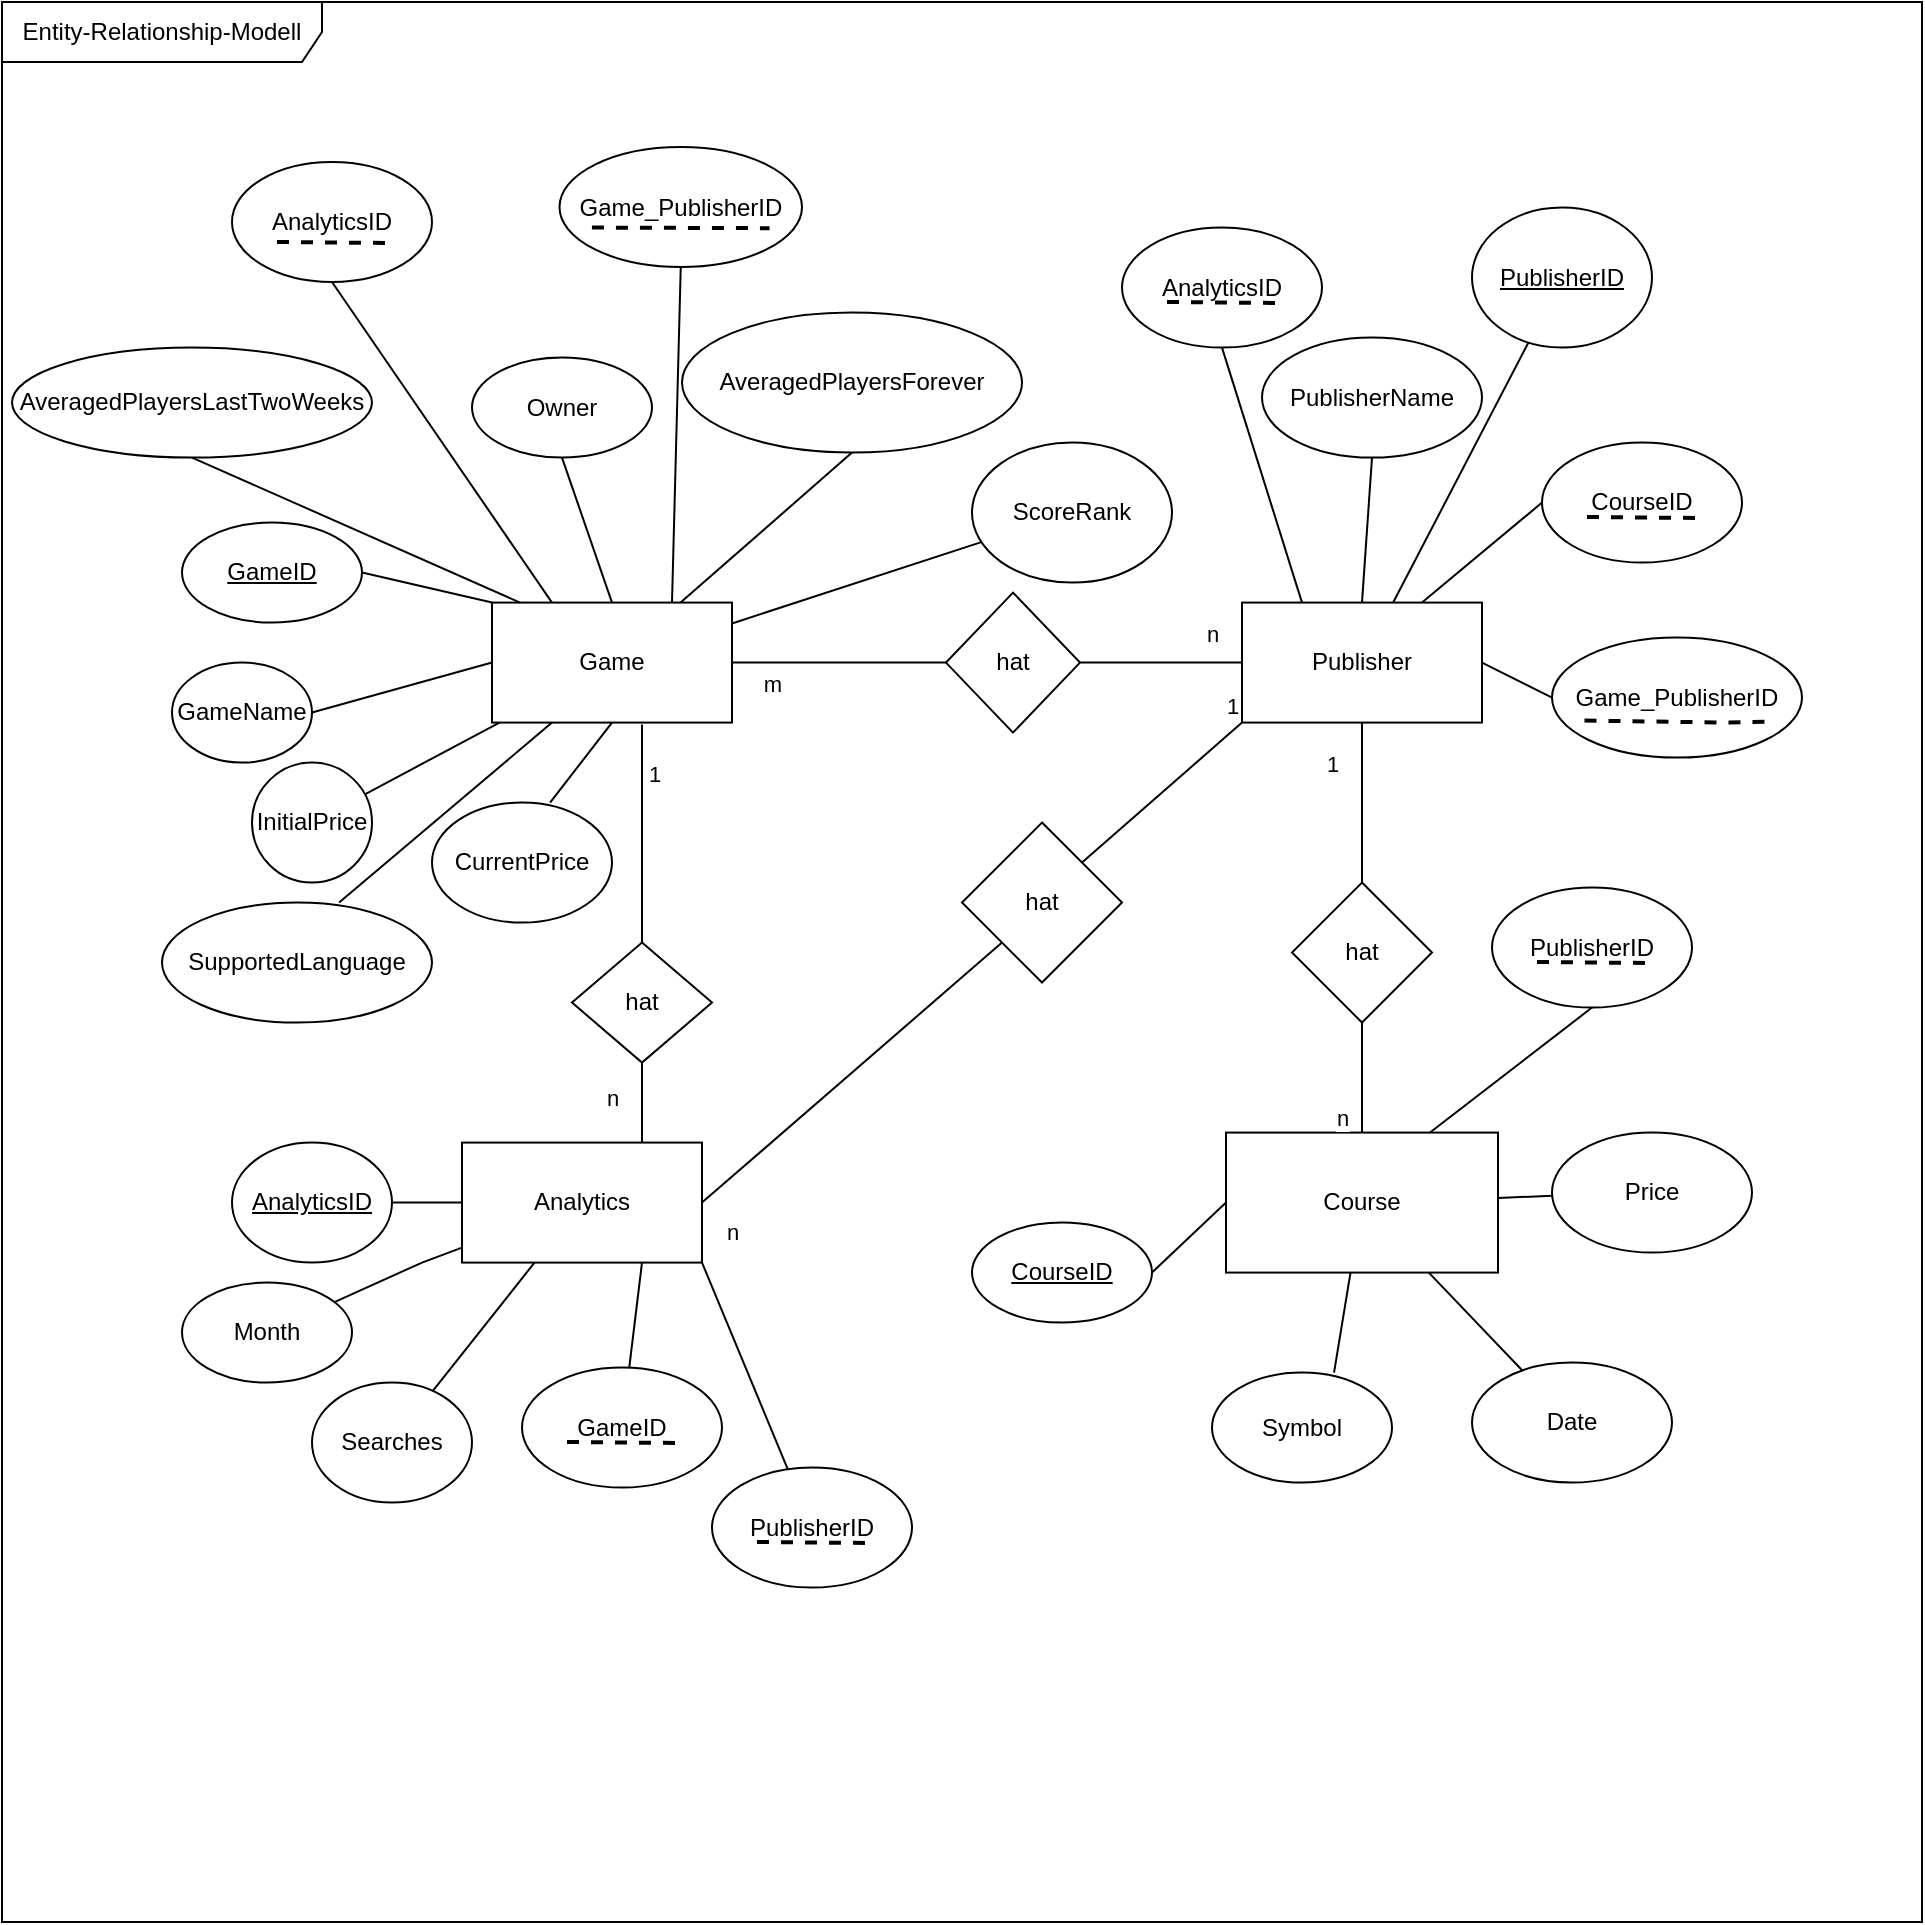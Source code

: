 <mxfile version="26.1.0">
  <diagram name="Page-1" id="uBUSxN6oMUStYOfofS0Z">
    <mxGraphModel dx="3088" dy="1907" grid="1" gridSize="10" guides="1" tooltips="1" connect="1" arrows="1" fold="1" page="1" pageScale="1" pageWidth="827" pageHeight="1169" math="0" shadow="0">
      <root>
        <mxCell id="0" />
        <mxCell id="1" parent="0" />
        <mxCell id="lahSlETp8_09CoaiddEQ-1" value="Entity-Relationship-Modell" style="shape=umlFrame;whiteSpace=wrap;html=1;pointerEvents=0;recursiveResize=0;container=1;collapsible=0;width=160;" parent="1" vertex="1">
          <mxGeometry x="-970" y="-80" width="960" height="960" as="geometry" />
        </mxCell>
        <mxCell id="lahSlETp8_09CoaiddEQ-7" value="Game" style="rounded=0;whiteSpace=wrap;html=1;" parent="lahSlETp8_09CoaiddEQ-1" vertex="1">
          <mxGeometry x="245" y="300.29" width="120" height="60" as="geometry" />
        </mxCell>
        <mxCell id="lahSlETp8_09CoaiddEQ-8" value="&lt;u&gt;GameID&lt;/u&gt;" style="ellipse;whiteSpace=wrap;html=1;" parent="lahSlETp8_09CoaiddEQ-1" vertex="1">
          <mxGeometry x="90" y="260.29" width="90" height="50" as="geometry" />
        </mxCell>
        <mxCell id="lahSlETp8_09CoaiddEQ-9" value="" style="endArrow=none;html=1;rounded=0;exitX=0;exitY=0;exitDx=0;exitDy=0;entryX=1;entryY=0.5;entryDx=0;entryDy=0;" parent="lahSlETp8_09CoaiddEQ-1" source="lahSlETp8_09CoaiddEQ-7" target="lahSlETp8_09CoaiddEQ-8" edge="1">
          <mxGeometry width="50" height="50" relative="1" as="geometry">
            <mxPoint x="375" y="380.29" as="sourcePoint" />
            <mxPoint x="162" y="303.29" as="targetPoint" />
          </mxGeometry>
        </mxCell>
        <mxCell id="lahSlETp8_09CoaiddEQ-10" value="GameName" style="ellipse;whiteSpace=wrap;html=1;" parent="lahSlETp8_09CoaiddEQ-1" vertex="1">
          <mxGeometry x="85" y="330.29" width="70" height="50" as="geometry" />
        </mxCell>
        <mxCell id="lahSlETp8_09CoaiddEQ-12" value="InitialPrice" style="ellipse;whiteSpace=wrap;html=1;aspect=fixed;" parent="lahSlETp8_09CoaiddEQ-1" vertex="1">
          <mxGeometry x="125" y="380.29" width="60" height="60" as="geometry" />
        </mxCell>
        <mxCell id="lahSlETp8_09CoaiddEQ-13" value="CurrentPrice" style="ellipse;whiteSpace=wrap;html=1;" parent="lahSlETp8_09CoaiddEQ-1" vertex="1">
          <mxGeometry x="215" y="400.29" width="90" height="60" as="geometry" />
        </mxCell>
        <mxCell id="lahSlETp8_09CoaiddEQ-14" value="" style="endArrow=none;html=1;rounded=0;exitX=1;exitY=0.5;exitDx=0;exitDy=0;entryX=0;entryY=0.5;entryDx=0;entryDy=0;" parent="lahSlETp8_09CoaiddEQ-1" source="lahSlETp8_09CoaiddEQ-10" target="lahSlETp8_09CoaiddEQ-7" edge="1">
          <mxGeometry width="50" height="50" relative="1" as="geometry">
            <mxPoint x="375" y="380.29" as="sourcePoint" />
            <mxPoint x="425" y="330.29" as="targetPoint" />
          </mxGeometry>
        </mxCell>
        <mxCell id="lahSlETp8_09CoaiddEQ-15" value="" style="endArrow=none;html=1;rounded=0;" parent="lahSlETp8_09CoaiddEQ-1" source="lahSlETp8_09CoaiddEQ-12" target="lahSlETp8_09CoaiddEQ-7" edge="1">
          <mxGeometry width="50" height="50" relative="1" as="geometry">
            <mxPoint x="375" y="380.29" as="sourcePoint" />
            <mxPoint x="425" y="330.29" as="targetPoint" />
          </mxGeometry>
        </mxCell>
        <mxCell id="lahSlETp8_09CoaiddEQ-16" value="" style="endArrow=none;html=1;rounded=0;exitX=0.5;exitY=1;exitDx=0;exitDy=0;entryX=0.656;entryY=0;entryDx=0;entryDy=0;entryPerimeter=0;" parent="lahSlETp8_09CoaiddEQ-1" source="lahSlETp8_09CoaiddEQ-7" target="lahSlETp8_09CoaiddEQ-13" edge="1">
          <mxGeometry width="50" height="50" relative="1" as="geometry">
            <mxPoint x="375" y="380.29" as="sourcePoint" />
            <mxPoint x="425" y="330.29" as="targetPoint" />
          </mxGeometry>
        </mxCell>
        <mxCell id="lahSlETp8_09CoaiddEQ-17" value="Owner" style="ellipse;whiteSpace=wrap;html=1;" parent="lahSlETp8_09CoaiddEQ-1" vertex="1">
          <mxGeometry x="235" y="177.79" width="90" height="50" as="geometry" />
        </mxCell>
        <mxCell id="lahSlETp8_09CoaiddEQ-18" value="AveragedPlayersForever" style="ellipse;whiteSpace=wrap;html=1;" parent="lahSlETp8_09CoaiddEQ-1" vertex="1">
          <mxGeometry x="340" y="155.29" width="170" height="70" as="geometry" />
        </mxCell>
        <mxCell id="lahSlETp8_09CoaiddEQ-19" value="AveragedPlayersLastTwoWeeks" style="ellipse;whiteSpace=wrap;html=1;" parent="lahSlETp8_09CoaiddEQ-1" vertex="1">
          <mxGeometry x="5" y="172.79" width="180" height="55" as="geometry" />
        </mxCell>
        <mxCell id="lahSlETp8_09CoaiddEQ-20" value="" style="endArrow=none;html=1;rounded=0;entryX=0.5;entryY=0;entryDx=0;entryDy=0;exitX=0.5;exitY=1;exitDx=0;exitDy=0;" parent="lahSlETp8_09CoaiddEQ-1" source="lahSlETp8_09CoaiddEQ-17" target="lahSlETp8_09CoaiddEQ-7" edge="1">
          <mxGeometry width="50" height="50" relative="1" as="geometry">
            <mxPoint x="290" y="270.29" as="sourcePoint" />
            <mxPoint x="425" y="500.29" as="targetPoint" />
          </mxGeometry>
        </mxCell>
        <mxCell id="lahSlETp8_09CoaiddEQ-21" value="" style="endArrow=none;html=1;rounded=0;entryX=0.5;entryY=1;entryDx=0;entryDy=0;" parent="lahSlETp8_09CoaiddEQ-1" source="lahSlETp8_09CoaiddEQ-7" target="lahSlETp8_09CoaiddEQ-18" edge="1">
          <mxGeometry width="50" height="50" relative="1" as="geometry">
            <mxPoint x="375" y="460.29" as="sourcePoint" />
            <mxPoint x="400.543" y="232.285" as="targetPoint" />
          </mxGeometry>
        </mxCell>
        <mxCell id="lahSlETp8_09CoaiddEQ-25" value="Publisher" style="rounded=0;whiteSpace=wrap;html=1;" parent="lahSlETp8_09CoaiddEQ-1" vertex="1">
          <mxGeometry x="620" y="300.29" width="120" height="60" as="geometry" />
        </mxCell>
        <mxCell id="lahSlETp8_09CoaiddEQ-29" value="hat" style="rhombus;whiteSpace=wrap;html=1;" parent="lahSlETp8_09CoaiddEQ-1" vertex="1">
          <mxGeometry x="472" y="295.29" width="67" height="70" as="geometry" />
        </mxCell>
        <mxCell id="lahSlETp8_09CoaiddEQ-30" value="" style="endArrow=none;html=1;rounded=0;entryX=0;entryY=0.5;entryDx=0;entryDy=0;exitX=1;exitY=0.5;exitDx=0;exitDy=0;" parent="lahSlETp8_09CoaiddEQ-1" source="lahSlETp8_09CoaiddEQ-7" target="lahSlETp8_09CoaiddEQ-29" edge="1">
          <mxGeometry width="50" height="50" relative="1" as="geometry">
            <mxPoint x="375" y="490.29" as="sourcePoint" />
            <mxPoint x="425" y="440.29" as="targetPoint" />
          </mxGeometry>
        </mxCell>
        <mxCell id="lahSlETp8_09CoaiddEQ-35" value="m" style="edgeLabel;html=1;align=center;verticalAlign=middle;resizable=0;points=[];" parent="lahSlETp8_09CoaiddEQ-30" vertex="1" connectable="0">
          <mxGeometry x="-0.028" y="-4" relative="1" as="geometry">
            <mxPoint x="-32" y="6" as="offset" />
          </mxGeometry>
        </mxCell>
        <mxCell id="lahSlETp8_09CoaiddEQ-28" value="" style="endArrow=none;html=1;rounded=0;entryX=0;entryY=0.5;entryDx=0;entryDy=0;exitX=1;exitY=0.5;exitDx=0;exitDy=0;" parent="lahSlETp8_09CoaiddEQ-1" source="lahSlETp8_09CoaiddEQ-29" target="lahSlETp8_09CoaiddEQ-25" edge="1">
          <mxGeometry width="50" height="50" relative="1" as="geometry">
            <mxPoint x="575" y="325.29" as="sourcePoint" />
            <mxPoint x="425" y="440.29" as="targetPoint" />
          </mxGeometry>
        </mxCell>
        <mxCell id="lahSlETp8_09CoaiddEQ-36" value="n" style="edgeLabel;html=1;align=center;verticalAlign=middle;resizable=0;points=[];" parent="lahSlETp8_09CoaiddEQ-28" vertex="1" connectable="0">
          <mxGeometry x="-0.019" relative="1" as="geometry">
            <mxPoint x="26" y="-15" as="offset" />
          </mxGeometry>
        </mxCell>
        <mxCell id="lahSlETp8_09CoaiddEQ-47" value="&lt;u&gt;PublisherID&lt;/u&gt;" style="ellipse;whiteSpace=wrap;html=1;" parent="lahSlETp8_09CoaiddEQ-1" vertex="1">
          <mxGeometry x="735" y="102.79" width="90" height="70" as="geometry" />
        </mxCell>
        <mxCell id="lahSlETp8_09CoaiddEQ-48" value="" style="endArrow=none;html=1;rounded=0;" parent="lahSlETp8_09CoaiddEQ-1" source="lahSlETp8_09CoaiddEQ-47" target="lahSlETp8_09CoaiddEQ-25" edge="1">
          <mxGeometry width="50" height="50" relative="1" as="geometry">
            <mxPoint x="385" y="490.29" as="sourcePoint" />
            <mxPoint x="435" y="440.29" as="targetPoint" />
          </mxGeometry>
        </mxCell>
        <mxCell id="lahSlETp8_09CoaiddEQ-49" value="ScoreRank" style="ellipse;whiteSpace=wrap;html=1;" parent="lahSlETp8_09CoaiddEQ-1" vertex="1">
          <mxGeometry x="485" y="220.29" width="100" height="70" as="geometry" />
        </mxCell>
        <mxCell id="lahSlETp8_09CoaiddEQ-50" value="" style="endArrow=none;html=1;rounded=0;" parent="lahSlETp8_09CoaiddEQ-1" source="lahSlETp8_09CoaiddEQ-7" target="lahSlETp8_09CoaiddEQ-49" edge="1">
          <mxGeometry width="50" height="50" relative="1" as="geometry">
            <mxPoint x="385" y="490.29" as="sourcePoint" />
            <mxPoint x="435" y="440.29" as="targetPoint" />
          </mxGeometry>
        </mxCell>
        <mxCell id="lahSlETp8_09CoaiddEQ-51" value="Course" style="rounded=0;whiteSpace=wrap;html=1;" parent="lahSlETp8_09CoaiddEQ-1" vertex="1">
          <mxGeometry x="612" y="565.29" width="136" height="70" as="geometry" />
        </mxCell>
        <mxCell id="lahSlETp8_09CoaiddEQ-52" value="Date" style="ellipse;whiteSpace=wrap;html=1;" parent="lahSlETp8_09CoaiddEQ-1" vertex="1">
          <mxGeometry x="735" y="680.29" width="100" height="60" as="geometry" />
        </mxCell>
        <mxCell id="lahSlETp8_09CoaiddEQ-53" value="Price" style="ellipse;whiteSpace=wrap;html=1;" parent="lahSlETp8_09CoaiddEQ-1" vertex="1">
          <mxGeometry x="775" y="565.29" width="100" height="60" as="geometry" />
        </mxCell>
        <mxCell id="lahSlETp8_09CoaiddEQ-54" value="" style="endArrow=none;html=1;rounded=0;" parent="lahSlETp8_09CoaiddEQ-1" source="lahSlETp8_09CoaiddEQ-52" target="lahSlETp8_09CoaiddEQ-51" edge="1">
          <mxGeometry width="50" height="50" relative="1" as="geometry">
            <mxPoint x="385" y="490.29" as="sourcePoint" />
            <mxPoint x="435" y="440.29" as="targetPoint" />
          </mxGeometry>
        </mxCell>
        <mxCell id="lahSlETp8_09CoaiddEQ-55" value="" style="endArrow=none;html=1;rounded=0;" parent="lahSlETp8_09CoaiddEQ-1" source="lahSlETp8_09CoaiddEQ-53" target="lahSlETp8_09CoaiddEQ-51" edge="1">
          <mxGeometry width="50" height="50" relative="1" as="geometry">
            <mxPoint x="445" y="590.29" as="sourcePoint" />
            <mxPoint x="495" y="540.29" as="targetPoint" />
          </mxGeometry>
        </mxCell>
        <mxCell id="lahSlETp8_09CoaiddEQ-56" value="hat" style="rhombus;whiteSpace=wrap;html=1;" parent="lahSlETp8_09CoaiddEQ-1" vertex="1">
          <mxGeometry x="645" y="440.29" width="70" height="70" as="geometry" />
        </mxCell>
        <mxCell id="lahSlETp8_09CoaiddEQ-58" value="" style="endArrow=none;html=1;rounded=0;" parent="lahSlETp8_09CoaiddEQ-1" source="lahSlETp8_09CoaiddEQ-56" target="lahSlETp8_09CoaiddEQ-25" edge="1">
          <mxGeometry width="50" height="50" relative="1" as="geometry">
            <mxPoint x="545" y="460.29" as="sourcePoint" />
            <mxPoint x="595" y="410.29" as="targetPoint" />
          </mxGeometry>
        </mxCell>
        <mxCell id="lahSlETp8_09CoaiddEQ-65" value="1" style="edgeLabel;html=1;align=center;verticalAlign=middle;resizable=0;points=[];" parent="lahSlETp8_09CoaiddEQ-58" vertex="1" connectable="0">
          <mxGeometry x="0.375" relative="1" as="geometry">
            <mxPoint x="-15" y="-5" as="offset" />
          </mxGeometry>
        </mxCell>
        <mxCell id="lahSlETp8_09CoaiddEQ-61" value="" style="endArrow=none;html=1;rounded=0;" parent="lahSlETp8_09CoaiddEQ-1" source="lahSlETp8_09CoaiddEQ-51" target="lahSlETp8_09CoaiddEQ-56" edge="1">
          <mxGeometry width="50" height="50" relative="1" as="geometry">
            <mxPoint x="545" y="540.29" as="sourcePoint" />
            <mxPoint x="595" y="490.29" as="targetPoint" />
          </mxGeometry>
        </mxCell>
        <mxCell id="lahSlETp8_09CoaiddEQ-66" value="n" style="edgeLabel;html=1;align=center;verticalAlign=middle;resizable=0;points=[];" parent="lahSlETp8_09CoaiddEQ-61" vertex="1" connectable="0">
          <mxGeometry y="1" relative="1" as="geometry">
            <mxPoint x="-9" y="20" as="offset" />
          </mxGeometry>
        </mxCell>
        <mxCell id="lahSlETp8_09CoaiddEQ-67" value="Symbol" style="ellipse;whiteSpace=wrap;html=1;" parent="lahSlETp8_09CoaiddEQ-1" vertex="1">
          <mxGeometry x="605" y="685.29" width="90" height="55" as="geometry" />
        </mxCell>
        <mxCell id="lahSlETp8_09CoaiddEQ-68" value="" style="endArrow=none;html=1;rounded=0;exitX=0.678;exitY=0;exitDx=0;exitDy=0;exitPerimeter=0;" parent="lahSlETp8_09CoaiddEQ-1" source="lahSlETp8_09CoaiddEQ-67" target="lahSlETp8_09CoaiddEQ-51" edge="1">
          <mxGeometry width="50" height="50" relative="1" as="geometry">
            <mxPoint x="385" y="490.29" as="sourcePoint" />
            <mxPoint x="435" y="440.29" as="targetPoint" />
          </mxGeometry>
        </mxCell>
        <mxCell id="zqXVHbRq821zLASPMQsd-1" value="Analytics" style="rounded=0;whiteSpace=wrap;html=1;" parent="lahSlETp8_09CoaiddEQ-1" vertex="1">
          <mxGeometry x="230" y="570.29" width="120" height="60" as="geometry" />
        </mxCell>
        <mxCell id="zqXVHbRq821zLASPMQsd-2" value="Month" style="ellipse;whiteSpace=wrap;html=1;" parent="lahSlETp8_09CoaiddEQ-1" vertex="1">
          <mxGeometry x="90" y="640.29" width="85" height="50" as="geometry" />
        </mxCell>
        <mxCell id="zqXVHbRq821zLASPMQsd-3" value="&lt;u&gt;AnalyticsID&lt;/u&gt;" style="ellipse;whiteSpace=wrap;html=1;" parent="lahSlETp8_09CoaiddEQ-1" vertex="1">
          <mxGeometry x="115" y="570.29" width="80" height="60" as="geometry" />
        </mxCell>
        <mxCell id="zqXVHbRq821zLASPMQsd-4" value="Searches" style="ellipse;whiteSpace=wrap;html=1;" parent="lahSlETp8_09CoaiddEQ-1" vertex="1">
          <mxGeometry x="155" y="690.29" width="80" height="60" as="geometry" />
        </mxCell>
        <mxCell id="zqXVHbRq821zLASPMQsd-6" value="" style="endArrow=none;html=1;rounded=0;" parent="lahSlETp8_09CoaiddEQ-1" source="zqXVHbRq821zLASPMQsd-1" target="zqXVHbRq821zLASPMQsd-3" edge="1">
          <mxGeometry width="50" height="50" relative="1" as="geometry">
            <mxPoint x="445" y="490.29" as="sourcePoint" />
            <mxPoint x="495" y="440.29" as="targetPoint" />
          </mxGeometry>
        </mxCell>
        <mxCell id="zqXVHbRq821zLASPMQsd-7" value="" style="endArrow=none;html=1;rounded=0;" parent="lahSlETp8_09CoaiddEQ-1" source="zqXVHbRq821zLASPMQsd-1" target="zqXVHbRq821zLASPMQsd-2" edge="1">
          <mxGeometry width="50" height="50" relative="1" as="geometry">
            <mxPoint x="445" y="490.29" as="sourcePoint" />
            <mxPoint x="495" y="440.29" as="targetPoint" />
            <Array as="points">
              <mxPoint x="210" y="630.29" />
            </Array>
          </mxGeometry>
        </mxCell>
        <mxCell id="zqXVHbRq821zLASPMQsd-8" value="" style="endArrow=none;html=1;rounded=0;" parent="lahSlETp8_09CoaiddEQ-1" source="zqXVHbRq821zLASPMQsd-1" target="zqXVHbRq821zLASPMQsd-4" edge="1">
          <mxGeometry width="50" height="50" relative="1" as="geometry">
            <mxPoint x="445" y="490.29" as="sourcePoint" />
            <mxPoint x="495" y="440.29" as="targetPoint" />
          </mxGeometry>
        </mxCell>
        <mxCell id="zqXVHbRq821zLASPMQsd-9" value="hat" style="rhombus;whiteSpace=wrap;html=1;" parent="lahSlETp8_09CoaiddEQ-1" vertex="1">
          <mxGeometry x="285" y="470.29" width="70" height="60" as="geometry" />
        </mxCell>
        <mxCell id="zqXVHbRq821zLASPMQsd-10" value="" style="endArrow=none;html=1;rounded=0;entryX=0.5;entryY=1;entryDx=0;entryDy=0;exitX=0.75;exitY=0;exitDx=0;exitDy=0;" parent="lahSlETp8_09CoaiddEQ-1" source="zqXVHbRq821zLASPMQsd-1" target="zqXVHbRq821zLASPMQsd-9" edge="1">
          <mxGeometry width="50" height="50" relative="1" as="geometry">
            <mxPoint x="325" y="580.29" as="sourcePoint" />
            <mxPoint x="495" y="440.29" as="targetPoint" />
          </mxGeometry>
        </mxCell>
        <mxCell id="zqXVHbRq821zLASPMQsd-13" value="n&lt;div&gt;&lt;br&gt;&lt;/div&gt;" style="edgeLabel;html=1;align=center;verticalAlign=middle;resizable=0;points=[];" parent="zqXVHbRq821zLASPMQsd-10" vertex="1" connectable="0">
          <mxGeometry x="-0.16" y="2" relative="1" as="geometry">
            <mxPoint x="-13" y="1" as="offset" />
          </mxGeometry>
        </mxCell>
        <mxCell id="zqXVHbRq821zLASPMQsd-11" value="" style="endArrow=none;html=1;rounded=0;" parent="lahSlETp8_09CoaiddEQ-1" target="zqXVHbRq821zLASPMQsd-9" edge="1">
          <mxGeometry width="50" height="50" relative="1" as="geometry">
            <mxPoint x="320" y="361.29" as="sourcePoint" />
            <mxPoint x="495" y="440.29" as="targetPoint" />
          </mxGeometry>
        </mxCell>
        <mxCell id="zqXVHbRq821zLASPMQsd-12" value="&lt;div&gt;1&lt;/div&gt;" style="edgeLabel;html=1;align=center;verticalAlign=middle;resizable=0;points=[];" parent="zqXVHbRq821zLASPMQsd-11" vertex="1" connectable="0">
          <mxGeometry x="0.096" y="-1" relative="1" as="geometry">
            <mxPoint x="7" y="-35" as="offset" />
          </mxGeometry>
        </mxCell>
        <mxCell id="zqXVHbRq821zLASPMQsd-14" value="hat" style="rhombus;whiteSpace=wrap;html=1;" parent="lahSlETp8_09CoaiddEQ-1" vertex="1">
          <mxGeometry x="480" y="410.29" width="80" height="80" as="geometry" />
        </mxCell>
        <mxCell id="zqXVHbRq821zLASPMQsd-15" value="" style="endArrow=none;html=1;rounded=0;entryX=0;entryY=1;entryDx=0;entryDy=0;exitX=1;exitY=0.5;exitDx=0;exitDy=0;" parent="lahSlETp8_09CoaiddEQ-1" source="zqXVHbRq821zLASPMQsd-1" target="zqXVHbRq821zLASPMQsd-14" edge="1">
          <mxGeometry width="50" height="50" relative="1" as="geometry">
            <mxPoint x="445" y="490.29" as="sourcePoint" />
            <mxPoint x="495" y="440.29" as="targetPoint" />
          </mxGeometry>
        </mxCell>
        <mxCell id="zqXVHbRq821zLASPMQsd-18" value="n" style="edgeLabel;html=1;align=center;verticalAlign=middle;resizable=0;points=[];" parent="zqXVHbRq821zLASPMQsd-15" vertex="1" connectable="0">
          <mxGeometry x="-0.223" y="1" relative="1" as="geometry">
            <mxPoint x="-43" y="66" as="offset" />
          </mxGeometry>
        </mxCell>
        <mxCell id="zqXVHbRq821zLASPMQsd-16" value="" style="endArrow=none;html=1;rounded=0;entryX=0;entryY=1;entryDx=0;entryDy=0;exitX=1;exitY=0;exitDx=0;exitDy=0;" parent="lahSlETp8_09CoaiddEQ-1" source="zqXVHbRq821zLASPMQsd-14" target="lahSlETp8_09CoaiddEQ-25" edge="1">
          <mxGeometry width="50" height="50" relative="1" as="geometry">
            <mxPoint x="445" y="490.29" as="sourcePoint" />
            <mxPoint x="495" y="440.29" as="targetPoint" />
          </mxGeometry>
        </mxCell>
        <mxCell id="zqXVHbRq821zLASPMQsd-17" value="1" style="edgeLabel;html=1;align=center;verticalAlign=middle;resizable=0;points=[];" parent="zqXVHbRq821zLASPMQsd-16" vertex="1" connectable="0">
          <mxGeometry x="0.094" y="1" relative="1" as="geometry">
            <mxPoint x="32" y="-40" as="offset" />
          </mxGeometry>
        </mxCell>
        <mxCell id="lGDkHediVVNqKcErw-fj-1" value="&lt;u&gt;CourseID&lt;/u&gt;" style="ellipse;whiteSpace=wrap;html=1;" parent="lahSlETp8_09CoaiddEQ-1" vertex="1">
          <mxGeometry x="485" y="610.29" width="90" height="50" as="geometry" />
        </mxCell>
        <mxCell id="lGDkHediVVNqKcErw-fj-2" value="" style="endArrow=none;html=1;rounded=0;entryX=0;entryY=0.5;entryDx=0;entryDy=0;exitX=1;exitY=0.5;exitDx=0;exitDy=0;" parent="lahSlETp8_09CoaiddEQ-1" source="lGDkHediVVNqKcErw-fj-1" target="lahSlETp8_09CoaiddEQ-51" edge="1">
          <mxGeometry width="50" height="50" relative="1" as="geometry">
            <mxPoint x="465" y="680.29" as="sourcePoint" />
            <mxPoint x="515" y="630.29" as="targetPoint" />
          </mxGeometry>
        </mxCell>
        <mxCell id="lGDkHediVVNqKcErw-fj-3" value="PublisherName" style="ellipse;whiteSpace=wrap;html=1;" parent="lahSlETp8_09CoaiddEQ-1" vertex="1">
          <mxGeometry x="630" y="167.79" width="110" height="60" as="geometry" />
        </mxCell>
        <mxCell id="lGDkHediVVNqKcErw-fj-4" value="" style="endArrow=none;html=1;rounded=0;entryX=0.5;entryY=1;entryDx=0;entryDy=0;exitX=0.5;exitY=0;exitDx=0;exitDy=0;" parent="lahSlETp8_09CoaiddEQ-1" source="lahSlETp8_09CoaiddEQ-25" target="lGDkHediVVNqKcErw-fj-3" edge="1">
          <mxGeometry width="50" height="50" relative="1" as="geometry">
            <mxPoint x="575" y="310.29" as="sourcePoint" />
            <mxPoint x="625" y="260.29" as="targetPoint" />
          </mxGeometry>
        </mxCell>
        <mxCell id="NkCsGPs8Dw9YRRJV2HkN-1" value="" style="endArrow=none;html=1;rounded=0;entryX=0.117;entryY=0;entryDx=0;entryDy=0;exitX=0.5;exitY=1;exitDx=0;exitDy=0;entryPerimeter=0;" parent="lahSlETp8_09CoaiddEQ-1" source="lahSlETp8_09CoaiddEQ-19" target="lahSlETp8_09CoaiddEQ-7" edge="1">
          <mxGeometry width="50" height="50" relative="1" as="geometry">
            <mxPoint x="229.221" y="227.056" as="sourcePoint" />
            <mxPoint x="185" y="470.29" as="targetPoint" />
          </mxGeometry>
        </mxCell>
        <mxCell id="NkCsGPs8Dw9YRRJV2HkN-8" value="GameID" style="ellipse;whiteSpace=wrap;html=1;" parent="lahSlETp8_09CoaiddEQ-1" vertex="1">
          <mxGeometry x="260" y="682.79" width="100" height="60" as="geometry" />
        </mxCell>
        <mxCell id="NkCsGPs8Dw9YRRJV2HkN-4" value="" style="endArrow=none;html=1;rounded=0;dashed=1;strokeWidth=2;" parent="lahSlETp8_09CoaiddEQ-1" edge="1">
          <mxGeometry relative="1" as="geometry">
            <mxPoint x="282.5" y="720" as="sourcePoint" />
            <mxPoint x="337.5" y="720.5" as="targetPoint" />
          </mxGeometry>
        </mxCell>
        <mxCell id="NkCsGPs8Dw9YRRJV2HkN-5" value="" style="resizable=0;html=1;whiteSpace=wrap;align=right;verticalAlign=bottom;" parent="NkCsGPs8Dw9YRRJV2HkN-4" connectable="0" vertex="1">
          <mxGeometry x="1" relative="1" as="geometry" />
        </mxCell>
        <mxCell id="NkCsGPs8Dw9YRRJV2HkN-9" value="" style="endArrow=none;html=1;rounded=0;entryX=0.75;entryY=1;entryDx=0;entryDy=0;" parent="lahSlETp8_09CoaiddEQ-1" source="NkCsGPs8Dw9YRRJV2HkN-8" target="zqXVHbRq821zLASPMQsd-1" edge="1">
          <mxGeometry width="50" height="50" relative="1" as="geometry">
            <mxPoint x="-18" y="715.29" as="sourcePoint" />
            <mxPoint x="285" y="723.29" as="targetPoint" />
          </mxGeometry>
        </mxCell>
        <mxCell id="NkCsGPs8Dw9YRRJV2HkN-17" value="PublisherID" style="ellipse;whiteSpace=wrap;html=1;" parent="lahSlETp8_09CoaiddEQ-1" vertex="1">
          <mxGeometry x="355" y="732.79" width="100" height="60" as="geometry" />
        </mxCell>
        <mxCell id="NkCsGPs8Dw9YRRJV2HkN-18" value="" style="endArrow=none;html=1;rounded=0;dashed=1;strokeWidth=2;" parent="lahSlETp8_09CoaiddEQ-1" edge="1">
          <mxGeometry relative="1" as="geometry">
            <mxPoint x="377.5" y="770" as="sourcePoint" />
            <mxPoint x="432.5" y="770.5" as="targetPoint" />
          </mxGeometry>
        </mxCell>
        <mxCell id="NkCsGPs8Dw9YRRJV2HkN-19" value="" style="resizable=0;html=1;whiteSpace=wrap;align=right;verticalAlign=bottom;" parent="NkCsGPs8Dw9YRRJV2HkN-18" connectable="0" vertex="1">
          <mxGeometry x="1" relative="1" as="geometry" />
        </mxCell>
        <mxCell id="NkCsGPs8Dw9YRRJV2HkN-20" value="" style="endArrow=none;html=1;rounded=0;entryX=1;entryY=1;entryDx=0;entryDy=0;" parent="lahSlETp8_09CoaiddEQ-1" source="NkCsGPs8Dw9YRRJV2HkN-17" target="zqXVHbRq821zLASPMQsd-1" edge="1">
          <mxGeometry width="50" height="50" relative="1" as="geometry">
            <mxPoint x="77" y="765.29" as="sourcePoint" />
            <mxPoint x="415" y="680.29" as="targetPoint" />
          </mxGeometry>
        </mxCell>
        <mxCell id="NkCsGPs8Dw9YRRJV2HkN-21" value="SupportedLanguage" style="ellipse;whiteSpace=wrap;html=1;" parent="lahSlETp8_09CoaiddEQ-1" vertex="1">
          <mxGeometry x="80" y="450.29" width="135" height="60" as="geometry" />
        </mxCell>
        <mxCell id="NkCsGPs8Dw9YRRJV2HkN-22" value="" style="endArrow=none;html=1;rounded=0;exitX=0.25;exitY=1;exitDx=0;exitDy=0;entryX=0.656;entryY=0;entryDx=0;entryDy=0;entryPerimeter=0;" parent="lahSlETp8_09CoaiddEQ-1" source="lahSlETp8_09CoaiddEQ-7" target="NkCsGPs8Dw9YRRJV2HkN-21" edge="1">
          <mxGeometry width="50" height="50" relative="1" as="geometry">
            <mxPoint x="205" y="420.29" as="sourcePoint" />
            <mxPoint x="325" y="390.29" as="targetPoint" />
          </mxGeometry>
        </mxCell>
        <mxCell id="NkCsGPs8Dw9YRRJV2HkN-23" value="PublisherID" style="ellipse;whiteSpace=wrap;html=1;" parent="lahSlETp8_09CoaiddEQ-1" vertex="1">
          <mxGeometry x="745" y="442.79" width="100" height="60" as="geometry" />
        </mxCell>
        <mxCell id="NkCsGPs8Dw9YRRJV2HkN-24" value="" style="endArrow=none;html=1;rounded=0;dashed=1;strokeWidth=2;" parent="lahSlETp8_09CoaiddEQ-1" edge="1">
          <mxGeometry relative="1" as="geometry">
            <mxPoint x="767.5" y="480.0" as="sourcePoint" />
            <mxPoint x="822.5" y="480.5" as="targetPoint" />
          </mxGeometry>
        </mxCell>
        <mxCell id="NkCsGPs8Dw9YRRJV2HkN-25" value="" style="resizable=0;html=1;whiteSpace=wrap;align=right;verticalAlign=bottom;" parent="NkCsGPs8Dw9YRRJV2HkN-24" connectable="0" vertex="1">
          <mxGeometry x="1" relative="1" as="geometry" />
        </mxCell>
        <mxCell id="NkCsGPs8Dw9YRRJV2HkN-26" value="" style="endArrow=none;html=1;rounded=0;entryX=0.75;entryY=0;entryDx=0;entryDy=0;exitX=0.5;exitY=1;exitDx=0;exitDy=0;" parent="lahSlETp8_09CoaiddEQ-1" source="NkCsGPs8Dw9YRRJV2HkN-23" target="lahSlETp8_09CoaiddEQ-51" edge="1">
          <mxGeometry width="50" height="50" relative="1" as="geometry">
            <mxPoint x="467" y="475.29" as="sourcePoint" />
            <mxPoint x="805" y="390.29" as="targetPoint" />
          </mxGeometry>
        </mxCell>
        <mxCell id="NkCsGPs8Dw9YRRJV2HkN-27" value="Game_PublisherID" style="ellipse;whiteSpace=wrap;html=1;" parent="lahSlETp8_09CoaiddEQ-1" vertex="1">
          <mxGeometry x="775" y="317.79" width="125" height="60" as="geometry" />
        </mxCell>
        <mxCell id="NkCsGPs8Dw9YRRJV2HkN-28" value="" style="endArrow=none;html=1;rounded=0;dashed=1;strokeWidth=2;entryX=0.92;entryY=0.629;entryDx=0;entryDy=0;entryPerimeter=0;" parent="lahSlETp8_09CoaiddEQ-1" edge="1">
          <mxGeometry relative="1" as="geometry">
            <mxPoint x="791.25" y="359.29" as="sourcePoint" />
            <mxPoint x="883.75" y="359.82" as="targetPoint" />
            <Array as="points">
              <mxPoint x="863.75" y="360.29" />
            </Array>
          </mxGeometry>
        </mxCell>
        <mxCell id="NkCsGPs8Dw9YRRJV2HkN-29" value="" style="resizable=0;html=1;whiteSpace=wrap;align=right;verticalAlign=bottom;" parent="NkCsGPs8Dw9YRRJV2HkN-28" connectable="0" vertex="1">
          <mxGeometry x="1" relative="1" as="geometry" />
        </mxCell>
        <mxCell id="NkCsGPs8Dw9YRRJV2HkN-30" value="" style="endArrow=none;html=1;rounded=0;entryX=1;entryY=0.5;entryDx=0;entryDy=0;exitX=0;exitY=0.5;exitDx=0;exitDy=0;" parent="lahSlETp8_09CoaiddEQ-1" source="NkCsGPs8Dw9YRRJV2HkN-27" target="lahSlETp8_09CoaiddEQ-25" edge="1">
          <mxGeometry width="50" height="50" relative="1" as="geometry">
            <mxPoint x="497" y="350.29" as="sourcePoint" />
            <mxPoint x="835" y="265.29" as="targetPoint" />
          </mxGeometry>
        </mxCell>
        <mxCell id="NkCsGPs8Dw9YRRJV2HkN-31" value="AnalyticsID" style="ellipse;whiteSpace=wrap;html=1;" parent="lahSlETp8_09CoaiddEQ-1" vertex="1">
          <mxGeometry x="560" y="112.79" width="100" height="60" as="geometry" />
        </mxCell>
        <mxCell id="NkCsGPs8Dw9YRRJV2HkN-32" value="" style="endArrow=none;html=1;rounded=0;dashed=1;strokeWidth=2;" parent="lahSlETp8_09CoaiddEQ-1" edge="1">
          <mxGeometry relative="1" as="geometry">
            <mxPoint x="582.5" y="150.0" as="sourcePoint" />
            <mxPoint x="637.5" y="150.5" as="targetPoint" />
          </mxGeometry>
        </mxCell>
        <mxCell id="NkCsGPs8Dw9YRRJV2HkN-33" value="" style="resizable=0;html=1;whiteSpace=wrap;align=right;verticalAlign=bottom;" parent="NkCsGPs8Dw9YRRJV2HkN-32" connectable="0" vertex="1">
          <mxGeometry x="1" relative="1" as="geometry" />
        </mxCell>
        <mxCell id="NkCsGPs8Dw9YRRJV2HkN-34" value="" style="endArrow=none;html=1;rounded=0;entryX=0.25;entryY=0;entryDx=0;entryDy=0;exitX=0.5;exitY=1;exitDx=0;exitDy=0;" parent="lahSlETp8_09CoaiddEQ-1" source="NkCsGPs8Dw9YRRJV2HkN-31" target="lahSlETp8_09CoaiddEQ-25" edge="1">
          <mxGeometry width="50" height="50" relative="1" as="geometry">
            <mxPoint x="282" y="145.29" as="sourcePoint" />
            <mxPoint x="620" y="60.29" as="targetPoint" />
          </mxGeometry>
        </mxCell>
        <mxCell id="NkCsGPs8Dw9YRRJV2HkN-35" value="CourseID" style="ellipse;whiteSpace=wrap;html=1;" parent="lahSlETp8_09CoaiddEQ-1" vertex="1">
          <mxGeometry x="770" y="220.29" width="100" height="60" as="geometry" />
        </mxCell>
        <mxCell id="NkCsGPs8Dw9YRRJV2HkN-36" value="" style="endArrow=none;html=1;rounded=0;dashed=1;strokeWidth=2;" parent="lahSlETp8_09CoaiddEQ-1" edge="1">
          <mxGeometry relative="1" as="geometry">
            <mxPoint x="792.5" y="257.5" as="sourcePoint" />
            <mxPoint x="847.5" y="258.0" as="targetPoint" />
          </mxGeometry>
        </mxCell>
        <mxCell id="NkCsGPs8Dw9YRRJV2HkN-37" value="" style="resizable=0;html=1;whiteSpace=wrap;align=right;verticalAlign=bottom;" parent="NkCsGPs8Dw9YRRJV2HkN-36" connectable="0" vertex="1">
          <mxGeometry x="1" relative="1" as="geometry" />
        </mxCell>
        <mxCell id="NkCsGPs8Dw9YRRJV2HkN-38" value="" style="endArrow=none;html=1;rounded=0;entryX=0.75;entryY=0;entryDx=0;entryDy=0;exitX=0;exitY=0.5;exitDx=0;exitDy=0;" parent="lahSlETp8_09CoaiddEQ-1" source="NkCsGPs8Dw9YRRJV2HkN-35" target="lahSlETp8_09CoaiddEQ-25" edge="1">
          <mxGeometry width="50" height="50" relative="1" as="geometry">
            <mxPoint x="492" y="252.79" as="sourcePoint" />
            <mxPoint x="830" y="167.79" as="targetPoint" />
          </mxGeometry>
        </mxCell>
        <mxCell id="NkCsGPs8Dw9YRRJV2HkN-44" value="" style="resizable=0;html=1;whiteSpace=wrap;align=right;verticalAlign=bottom;" parent="lahSlETp8_09CoaiddEQ-1" connectable="0" vertex="1">
          <mxGeometry x="261.248" y="60.21" as="geometry" />
        </mxCell>
        <mxCell id="NkCsGPs8Dw9YRRJV2HkN-45" value="Game_PublisherID" style="ellipse;whiteSpace=wrap;html=1;" parent="lahSlETp8_09CoaiddEQ-1" vertex="1">
          <mxGeometry x="278.75" y="72.5" width="121.25" height="60" as="geometry" />
        </mxCell>
        <mxCell id="NkCsGPs8Dw9YRRJV2HkN-46" value="" style="endArrow=none;html=1;rounded=0;dashed=1;strokeWidth=2;entryX=0.918;entryY=0.625;entryDx=0;entryDy=0;entryPerimeter=0;" parent="lahSlETp8_09CoaiddEQ-1" edge="1">
          <mxGeometry relative="1" as="geometry">
            <mxPoint x="294.97" y="112.79" as="sourcePoint" />
            <mxPoint x="383.777" y="113.08" as="targetPoint" />
          </mxGeometry>
        </mxCell>
        <mxCell id="NkCsGPs8Dw9YRRJV2HkN-47" value="" style="resizable=0;html=1;whiteSpace=wrap;align=right;verticalAlign=bottom;" parent="NkCsGPs8Dw9YRRJV2HkN-46" connectable="0" vertex="1">
          <mxGeometry x="1" relative="1" as="geometry" />
        </mxCell>
        <mxCell id="NkCsGPs8Dw9YRRJV2HkN-48" value="" style="endArrow=none;html=1;rounded=0;entryX=0.75;entryY=0;entryDx=0;entryDy=0;exitX=0.5;exitY=1;exitDx=0;exitDy=0;" parent="lahSlETp8_09CoaiddEQ-1" source="NkCsGPs8Dw9YRRJV2HkN-45" target="lahSlETp8_09CoaiddEQ-7" edge="1">
          <mxGeometry width="50" height="50" relative="1" as="geometry">
            <mxPoint x="0.75" y="105" as="sourcePoint" />
            <mxPoint x="273.75" y="-30" as="targetPoint" />
          </mxGeometry>
        </mxCell>
        <mxCell id="NkCsGPs8Dw9YRRJV2HkN-53" value="" style="endArrow=none;html=1;rounded=0;entryX=0.25;entryY=0;entryDx=0;entryDy=0;exitX=0.5;exitY=1;exitDx=0;exitDy=0;" parent="lahSlETp8_09CoaiddEQ-1" source="NkCsGPs8Dw9YRRJV2HkN-50" target="lahSlETp8_09CoaiddEQ-7" edge="1">
          <mxGeometry width="50" height="50" relative="1" as="geometry">
            <mxPoint x="-103" y="110.29" as="sourcePoint" />
            <mxPoint x="265" y="265" as="targetPoint" />
          </mxGeometry>
        </mxCell>
        <mxCell id="NkCsGPs8Dw9YRRJV2HkN-50" value="AnalyticsID" style="ellipse;whiteSpace=wrap;html=1;" parent="lahSlETp8_09CoaiddEQ-1" vertex="1">
          <mxGeometry x="115" y="80.0" width="100" height="60" as="geometry" />
        </mxCell>
        <mxCell id="NkCsGPs8Dw9YRRJV2HkN-51" value="" style="endArrow=none;html=1;rounded=0;dashed=1;strokeWidth=2;" parent="lahSlETp8_09CoaiddEQ-1" edge="1">
          <mxGeometry relative="1" as="geometry">
            <mxPoint x="137.5" y="120.0" as="sourcePoint" />
            <mxPoint x="192.5" y="120.5" as="targetPoint" />
            <Array as="points" />
          </mxGeometry>
        </mxCell>
        <mxCell id="NkCsGPs8Dw9YRRJV2HkN-52" value="" style="resizable=0;html=1;whiteSpace=wrap;align=right;verticalAlign=bottom;" parent="NkCsGPs8Dw9YRRJV2HkN-51" connectable="0" vertex="1">
          <mxGeometry x="1" relative="1" as="geometry" />
        </mxCell>
      </root>
    </mxGraphModel>
  </diagram>
</mxfile>
